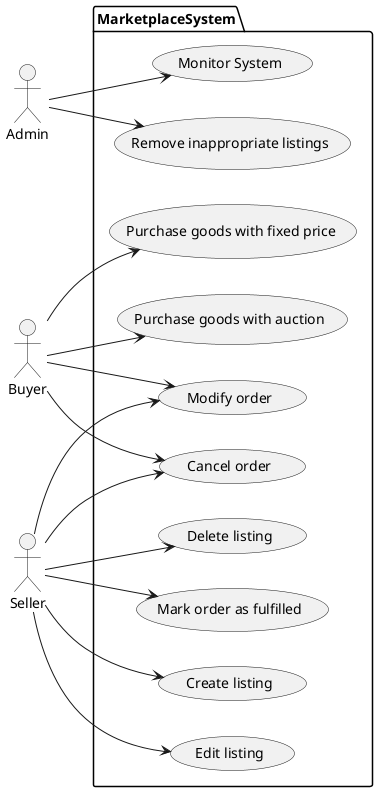 @startuml usecase

    left to right direction

    actor Admin
    actor Buyer
    actor Seller

    package MarketplaceSystem {
        (Monitor System) as UC1
        (Remove inappropriate listings) as UC2
        (Create listing) as UC3
        (Edit listing) as UC4
        (Delete listing) as UC5
        (Mark order as fulfilled) as UC6
        (Purchase goods with fixed price) as UC7
        (Purchase goods with auction) as UC8
        (Modify order) as UC9
        (Cancel order) as UC10
    }

    Admin --> UC1
    Admin --> UC2
    Seller --> UC3
    Seller --> UC4
    Seller --> UC5
    Seller --> UC6
    Buyer --> UC7
    Buyer --> UC8
    Seller --> UC9
    Buyer --> UC9
    Seller --> UC10
    Buyer --> UC10


@enduml
